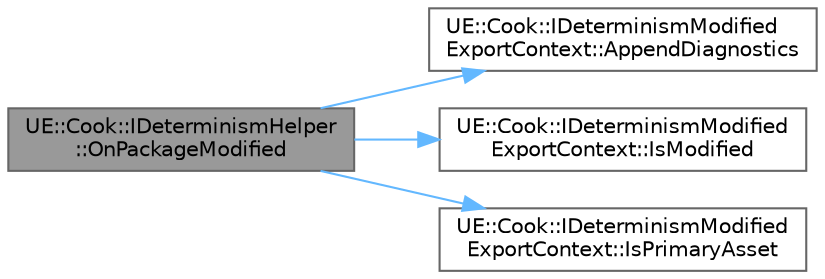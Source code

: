 digraph "UE::Cook::IDeterminismHelper::OnPackageModified"
{
 // INTERACTIVE_SVG=YES
 // LATEX_PDF_SIZE
  bgcolor="transparent";
  edge [fontname=Helvetica,fontsize=10,labelfontname=Helvetica,labelfontsize=10];
  node [fontname=Helvetica,fontsize=10,shape=box,height=0.2,width=0.4];
  rankdir="LR";
  Node1 [id="Node000001",label="UE::Cook::IDeterminismHelper\l::OnPackageModified",height=0.2,width=0.4,color="gray40", fillcolor="grey60", style="filled", fontcolor="black",tooltip="Override this function to get a callback with the old and new values of the diagnostics when a packag..."];
  Node1 -> Node2 [id="edge1_Node000001_Node000002",color="steelblue1",style="solid",tooltip=" "];
  Node2 [id="Node000002",label="UE::Cook::IDeterminismModified\lExportContext::AppendDiagnostics",height=0.2,width=0.4,color="grey40", fillcolor="white", style="filled",URL="$dc/dc8/structUE_1_1Cook_1_1IDeterminismModifiedExportContext.html#a0cd0e3d538fdd1a5c5d4711ce221b8f3",tooltip="Output function; calls AppendLog(GetCompareText())."];
  Node1 -> Node3 [id="edge2_Node000001_Node000003",color="steelblue1",style="solid",tooltip=" "];
  Node3 [id="Node000003",label="UE::Cook::IDeterminismModified\lExportContext::IsModified",height=0.2,width=0.4,color="grey40", fillcolor="white", style="filled",URL="$dc/dc8/structUE_1_1Cook_1_1IDeterminismModifiedExportContext.html#a849039129a900080af00e8258a49787f",tooltip="True iff the export that registered the DeterminismHelper was found to have modifications in the byte..."];
  Node1 -> Node4 [id="edge3_Node000001_Node000004",color="steelblue1",style="solid",tooltip=" "];
  Node4 [id="Node000004",label="UE::Cook::IDeterminismModified\lExportContext::IsPrimaryAsset",height=0.2,width=0.4,color="grey40", fillcolor="white", style="filled",URL="$dc/dc8/structUE_1_1Cook_1_1IDeterminismModifiedExportContext.html#adea4cb00d0f4c3e120511f440eb211db",tooltip="True iff the export that registered the DeterminismHelper is the primary asset in the package."];
}
